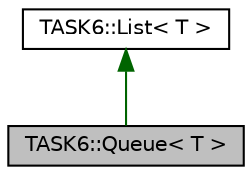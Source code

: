 digraph "TASK6::Queue&lt; T &gt;"
{
 // LATEX_PDF_SIZE
  edge [fontname="Helvetica",fontsize="10",labelfontname="Helvetica",labelfontsize="10"];
  node [fontname="Helvetica",fontsize="10",shape=record];
  Node1 [label="TASK6::Queue\< T \>",height=0.2,width=0.4,color="black", fillcolor="grey75", style="filled", fontcolor="black",tooltip="A template class definition. The class implements a queue-container."];
  Node2 -> Node1 [dir="back",color="darkgreen",fontsize="10",style="solid",fontname="Helvetica"];
  Node2 [label="TASK6::List\< T \>",height=0.2,width=0.4,color="black", fillcolor="white", style="filled",URL="$db/da7/classTASK6_1_1List.html",tooltip="A template class definition. The class contains the start and end element of the list...."];
}
